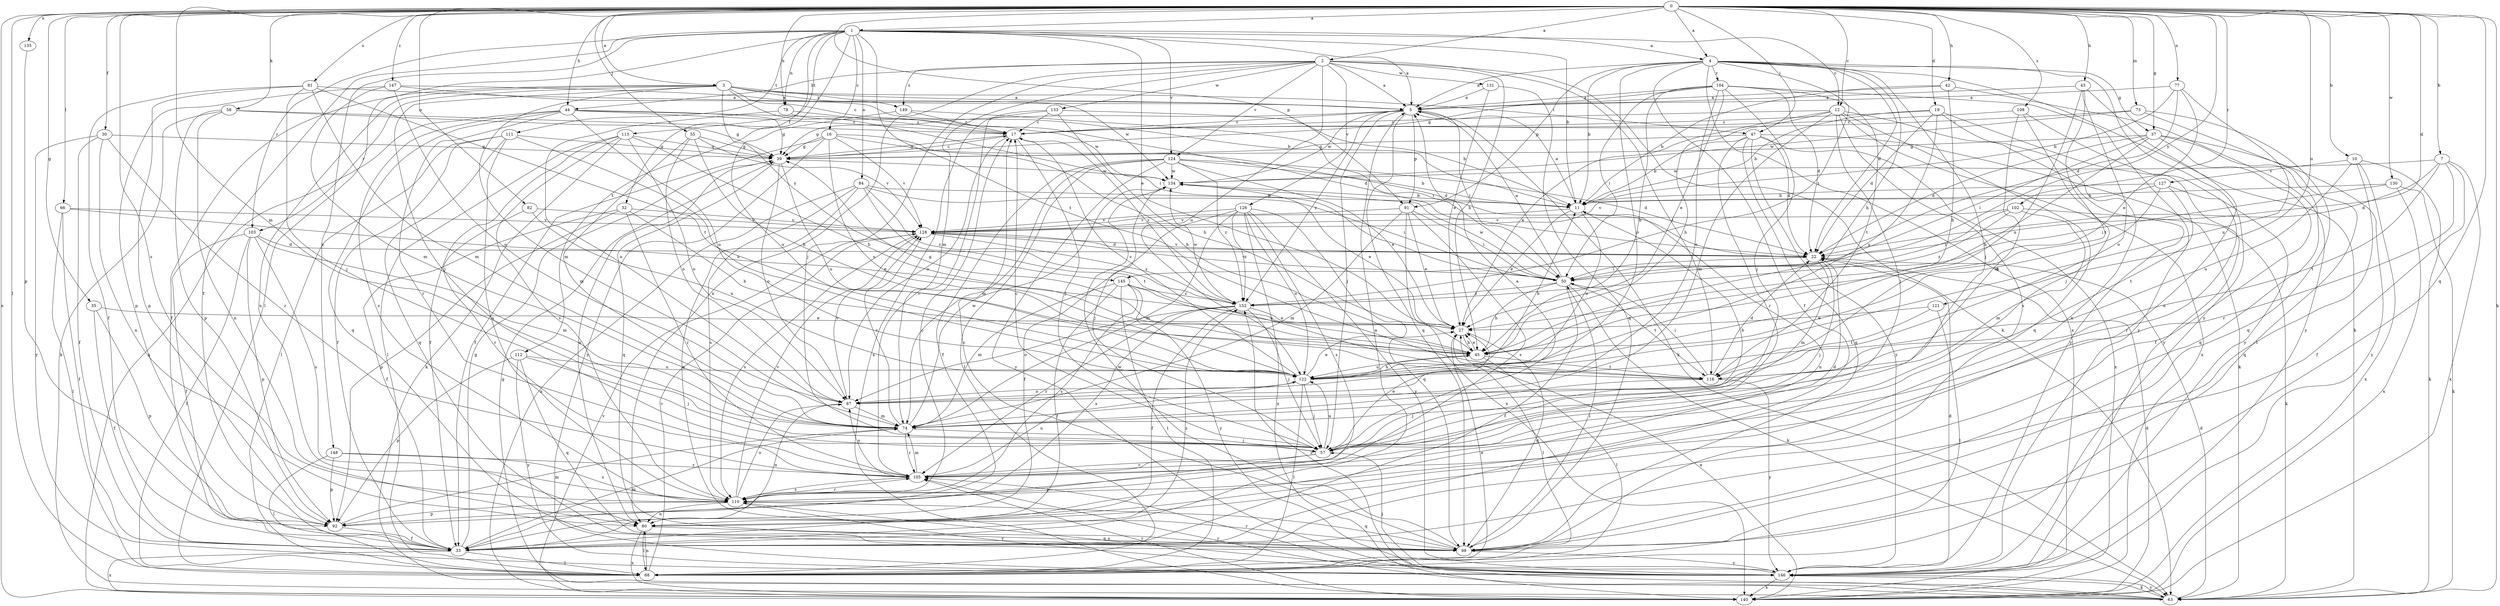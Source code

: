 strict digraph  {
0;
1;
2;
3;
4;
5;
7;
10;
11;
12;
16;
17;
19;
22;
27;
30;
32;
33;
35;
37;
39;
42;
43;
44;
45;
47;
50;
55;
57;
58;
63;
66;
68;
73;
74;
77;
78;
80;
81;
82;
84;
87;
91;
92;
98;
102;
103;
104;
105;
108;
110;
111;
112;
113;
116;
121;
122;
124;
126;
127;
128;
130;
131;
133;
134;
135;
140;
145;
146;
147;
148;
149;
152;
0 -> 1  [label=a];
0 -> 2  [label=a];
0 -> 3  [label=a];
0 -> 4  [label=a];
0 -> 7  [label=b];
0 -> 10  [label=b];
0 -> 12  [label=c];
0 -> 19  [label=d];
0 -> 22  [label=d];
0 -> 30  [label=f];
0 -> 35  [label=g];
0 -> 37  [label=g];
0 -> 42  [label=h];
0 -> 43  [label=h];
0 -> 44  [label=h];
0 -> 47  [label=i];
0 -> 55  [label=j];
0 -> 58  [label=k];
0 -> 63  [label=k];
0 -> 66  [label=l];
0 -> 68  [label=l];
0 -> 73  [label=m];
0 -> 74  [label=m];
0 -> 77  [label=n];
0 -> 78  [label=n];
0 -> 81  [label=o];
0 -> 82  [label=o];
0 -> 91  [label=p];
0 -> 98  [label=q];
0 -> 102  [label=r];
0 -> 108  [label=s];
0 -> 110  [label=s];
0 -> 121  [label=u];
0 -> 130  [label=w];
0 -> 135  [label=x];
0 -> 140  [label=x];
0 -> 145  [label=y];
0 -> 147  [label=z];
1 -> 4  [label=a];
1 -> 5  [label=a];
1 -> 11  [label=b];
1 -> 12  [label=c];
1 -> 16  [label=c];
1 -> 27  [label=e];
1 -> 32  [label=f];
1 -> 33  [label=f];
1 -> 68  [label=l];
1 -> 78  [label=n];
1 -> 84  [label=o];
1 -> 103  [label=r];
1 -> 111  [label=t];
1 -> 112  [label=t];
1 -> 113  [label=t];
1 -> 116  [label=t];
1 -> 124  [label=v];
1 -> 148  [label=z];
2 -> 5  [label=a];
2 -> 44  [label=h];
2 -> 45  [label=h];
2 -> 57  [label=j];
2 -> 63  [label=k];
2 -> 74  [label=m];
2 -> 80  [label=n];
2 -> 116  [label=t];
2 -> 122  [label=u];
2 -> 124  [label=v];
2 -> 126  [label=v];
2 -> 131  [label=w];
2 -> 133  [label=w];
2 -> 149  [label=z];
3 -> 5  [label=a];
3 -> 17  [label=c];
3 -> 33  [label=f];
3 -> 47  [label=i];
3 -> 50  [label=i];
3 -> 57  [label=j];
3 -> 74  [label=m];
3 -> 80  [label=n];
3 -> 103  [label=r];
3 -> 134  [label=w];
3 -> 145  [label=y];
3 -> 149  [label=z];
4 -> 5  [label=a];
4 -> 11  [label=b];
4 -> 22  [label=d];
4 -> 33  [label=f];
4 -> 37  [label=g];
4 -> 45  [label=h];
4 -> 57  [label=j];
4 -> 63  [label=k];
4 -> 87  [label=o];
4 -> 91  [label=p];
4 -> 104  [label=r];
4 -> 140  [label=x];
4 -> 146  [label=y];
4 -> 152  [label=z];
5 -> 17  [label=c];
5 -> 39  [label=g];
5 -> 50  [label=i];
5 -> 57  [label=j];
5 -> 63  [label=k];
5 -> 91  [label=p];
5 -> 98  [label=q];
5 -> 134  [label=w];
5 -> 152  [label=z];
7 -> 22  [label=d];
7 -> 33  [label=f];
7 -> 105  [label=r];
7 -> 116  [label=t];
7 -> 134  [label=w];
7 -> 140  [label=x];
10 -> 63  [label=k];
10 -> 98  [label=q];
10 -> 122  [label=u];
10 -> 127  [label=v];
10 -> 140  [label=x];
11 -> 5  [label=a];
11 -> 27  [label=e];
11 -> 80  [label=n];
11 -> 122  [label=u];
11 -> 128  [label=v];
12 -> 17  [label=c];
12 -> 27  [label=e];
12 -> 45  [label=h];
12 -> 57  [label=j];
12 -> 74  [label=m];
12 -> 98  [label=q];
12 -> 110  [label=s];
12 -> 140  [label=x];
12 -> 146  [label=y];
16 -> 22  [label=d];
16 -> 33  [label=f];
16 -> 39  [label=g];
16 -> 45  [label=h];
16 -> 122  [label=u];
16 -> 128  [label=v];
16 -> 146  [label=y];
17 -> 39  [label=g];
17 -> 57  [label=j];
17 -> 87  [label=o];
17 -> 152  [label=z];
19 -> 11  [label=b];
19 -> 17  [label=c];
19 -> 22  [label=d];
19 -> 80  [label=n];
19 -> 122  [label=u];
19 -> 146  [label=y];
22 -> 50  [label=i];
22 -> 57  [label=j];
22 -> 74  [label=m];
22 -> 128  [label=v];
27 -> 45  [label=h];
27 -> 68  [label=l];
27 -> 98  [label=q];
30 -> 33  [label=f];
30 -> 39  [label=g];
30 -> 80  [label=n];
30 -> 105  [label=r];
30 -> 146  [label=y];
32 -> 33  [label=f];
32 -> 45  [label=h];
32 -> 92  [label=p];
32 -> 105  [label=r];
32 -> 128  [label=v];
33 -> 5  [label=a];
33 -> 39  [label=g];
33 -> 68  [label=l];
33 -> 74  [label=m];
33 -> 140  [label=x];
33 -> 152  [label=z];
35 -> 27  [label=e];
35 -> 33  [label=f];
35 -> 92  [label=p];
37 -> 22  [label=d];
37 -> 33  [label=f];
37 -> 39  [label=g];
37 -> 45  [label=h];
37 -> 50  [label=i];
37 -> 98  [label=q];
37 -> 146  [label=y];
39 -> 17  [label=c];
39 -> 80  [label=n];
39 -> 87  [label=o];
39 -> 98  [label=q];
39 -> 122  [label=u];
39 -> 134  [label=w];
42 -> 5  [label=a];
42 -> 11  [label=b];
42 -> 45  [label=h];
42 -> 146  [label=y];
43 -> 5  [label=a];
43 -> 80  [label=n];
43 -> 87  [label=o];
43 -> 116  [label=t];
43 -> 122  [label=u];
44 -> 17  [label=c];
44 -> 39  [label=g];
44 -> 98  [label=q];
44 -> 105  [label=r];
44 -> 110  [label=s];
44 -> 122  [label=u];
44 -> 134  [label=w];
44 -> 140  [label=x];
45 -> 27  [label=e];
45 -> 39  [label=g];
45 -> 68  [label=l];
45 -> 116  [label=t];
45 -> 122  [label=u];
47 -> 11  [label=b];
47 -> 22  [label=d];
47 -> 39  [label=g];
47 -> 63  [label=k];
47 -> 98  [label=q];
47 -> 105  [label=r];
47 -> 140  [label=x];
47 -> 146  [label=y];
50 -> 5  [label=a];
50 -> 33  [label=f];
50 -> 45  [label=h];
50 -> 63  [label=k];
50 -> 116  [label=t];
50 -> 128  [label=v];
50 -> 134  [label=w];
50 -> 152  [label=z];
55 -> 39  [label=g];
55 -> 45  [label=h];
55 -> 74  [label=m];
55 -> 87  [label=o];
55 -> 128  [label=v];
57 -> 5  [label=a];
57 -> 11  [label=b];
57 -> 17  [label=c];
57 -> 27  [label=e];
57 -> 92  [label=p];
57 -> 105  [label=r];
57 -> 122  [label=u];
58 -> 17  [label=c];
58 -> 39  [label=g];
58 -> 63  [label=k];
58 -> 80  [label=n];
58 -> 92  [label=p];
63 -> 22  [label=d];
63 -> 39  [label=g];
63 -> 105  [label=r];
63 -> 146  [label=y];
63 -> 152  [label=z];
66 -> 27  [label=e];
66 -> 33  [label=f];
66 -> 68  [label=l];
66 -> 128  [label=v];
68 -> 27  [label=e];
68 -> 80  [label=n];
68 -> 128  [label=v];
73 -> 17  [label=c];
73 -> 68  [label=l];
73 -> 98  [label=q];
73 -> 134  [label=w];
74 -> 57  [label=j];
74 -> 105  [label=r];
74 -> 128  [label=v];
74 -> 134  [label=w];
77 -> 5  [label=a];
77 -> 11  [label=b];
77 -> 22  [label=d];
77 -> 27  [label=e];
77 -> 122  [label=u];
78 -> 17  [label=c];
78 -> 22  [label=d];
78 -> 87  [label=o];
80 -> 68  [label=l];
80 -> 98  [label=q];
80 -> 140  [label=x];
81 -> 5  [label=a];
81 -> 33  [label=f];
81 -> 57  [label=j];
81 -> 74  [label=m];
81 -> 92  [label=p];
81 -> 116  [label=t];
82 -> 105  [label=r];
82 -> 122  [label=u];
82 -> 128  [label=v];
84 -> 11  [label=b];
84 -> 50  [label=i];
84 -> 98  [label=q];
84 -> 110  [label=s];
84 -> 116  [label=t];
84 -> 140  [label=x];
84 -> 152  [label=z];
87 -> 74  [label=m];
87 -> 80  [label=n];
87 -> 128  [label=v];
91 -> 27  [label=e];
91 -> 50  [label=i];
91 -> 74  [label=m];
91 -> 110  [label=s];
91 -> 128  [label=v];
91 -> 140  [label=x];
92 -> 17  [label=c];
92 -> 33  [label=f];
92 -> 74  [label=m];
98 -> 17  [label=c];
98 -> 50  [label=i];
98 -> 134  [label=w];
98 -> 146  [label=y];
102 -> 50  [label=i];
102 -> 63  [label=k];
102 -> 74  [label=m];
102 -> 128  [label=v];
102 -> 152  [label=z];
103 -> 22  [label=d];
103 -> 33  [label=f];
103 -> 68  [label=l];
103 -> 74  [label=m];
103 -> 92  [label=p];
103 -> 110  [label=s];
104 -> 5  [label=a];
104 -> 22  [label=d];
104 -> 27  [label=e];
104 -> 39  [label=g];
104 -> 45  [label=h];
104 -> 50  [label=i];
104 -> 57  [label=j];
104 -> 87  [label=o];
104 -> 116  [label=t];
104 -> 146  [label=y];
105 -> 22  [label=d];
105 -> 74  [label=m];
105 -> 87  [label=o];
105 -> 110  [label=s];
105 -> 122  [label=u];
108 -> 17  [label=c];
108 -> 57  [label=j];
108 -> 74  [label=m];
108 -> 146  [label=y];
110 -> 80  [label=n];
110 -> 87  [label=o];
110 -> 92  [label=p];
110 -> 98  [label=q];
110 -> 105  [label=r];
110 -> 128  [label=v];
110 -> 146  [label=y];
111 -> 33  [label=f];
111 -> 39  [label=g];
111 -> 68  [label=l];
111 -> 98  [label=q];
111 -> 110  [label=s];
111 -> 122  [label=u];
112 -> 57  [label=j];
112 -> 92  [label=p];
112 -> 98  [label=q];
112 -> 122  [label=u];
112 -> 146  [label=y];
113 -> 33  [label=f];
113 -> 39  [label=g];
113 -> 45  [label=h];
113 -> 63  [label=k];
113 -> 68  [label=l];
113 -> 87  [label=o];
113 -> 110  [label=s];
116 -> 22  [label=d];
116 -> 50  [label=i];
116 -> 57  [label=j];
116 -> 146  [label=y];
121 -> 27  [label=e];
121 -> 68  [label=l];
121 -> 116  [label=t];
122 -> 11  [label=b];
122 -> 17  [label=c];
122 -> 27  [label=e];
122 -> 45  [label=h];
122 -> 57  [label=j];
122 -> 68  [label=l];
122 -> 87  [label=o];
124 -> 11  [label=b];
124 -> 22  [label=d];
124 -> 27  [label=e];
124 -> 33  [label=f];
124 -> 68  [label=l];
124 -> 74  [label=m];
124 -> 134  [label=w];
124 -> 146  [label=y];
124 -> 152  [label=z];
126 -> 33  [label=f];
126 -> 74  [label=m];
126 -> 98  [label=q];
126 -> 110  [label=s];
126 -> 122  [label=u];
126 -> 128  [label=v];
126 -> 140  [label=x];
126 -> 146  [label=y];
126 -> 152  [label=z];
127 -> 11  [label=b];
127 -> 45  [label=h];
127 -> 105  [label=r];
127 -> 116  [label=t];
127 -> 128  [label=v];
128 -> 22  [label=d];
128 -> 110  [label=s];
128 -> 152  [label=z];
130 -> 11  [label=b];
130 -> 50  [label=i];
130 -> 63  [label=k];
130 -> 140  [label=x];
131 -> 5  [label=a];
131 -> 27  [label=e];
131 -> 98  [label=q];
133 -> 11  [label=b];
133 -> 17  [label=c];
133 -> 45  [label=h];
133 -> 105  [label=r];
133 -> 140  [label=x];
134 -> 11  [label=b];
134 -> 27  [label=e];
134 -> 57  [label=j];
135 -> 92  [label=p];
140 -> 22  [label=d];
140 -> 27  [label=e];
140 -> 105  [label=r];
140 -> 128  [label=v];
145 -> 33  [label=f];
145 -> 45  [label=h];
145 -> 68  [label=l];
145 -> 74  [label=m];
145 -> 110  [label=s];
145 -> 146  [label=y];
145 -> 152  [label=z];
146 -> 22  [label=d];
146 -> 57  [label=j];
146 -> 63  [label=k];
146 -> 105  [label=r];
146 -> 110  [label=s];
146 -> 140  [label=x];
147 -> 5  [label=a];
147 -> 11  [label=b];
147 -> 74  [label=m];
147 -> 87  [label=o];
147 -> 92  [label=p];
148 -> 68  [label=l];
148 -> 92  [label=p];
148 -> 105  [label=r];
148 -> 110  [label=s];
149 -> 17  [label=c];
149 -> 50  [label=i];
149 -> 122  [label=u];
152 -> 27  [label=e];
152 -> 33  [label=f];
152 -> 57  [label=j];
152 -> 87  [label=o];
152 -> 105  [label=r];
152 -> 110  [label=s];
152 -> 134  [label=w];
}
